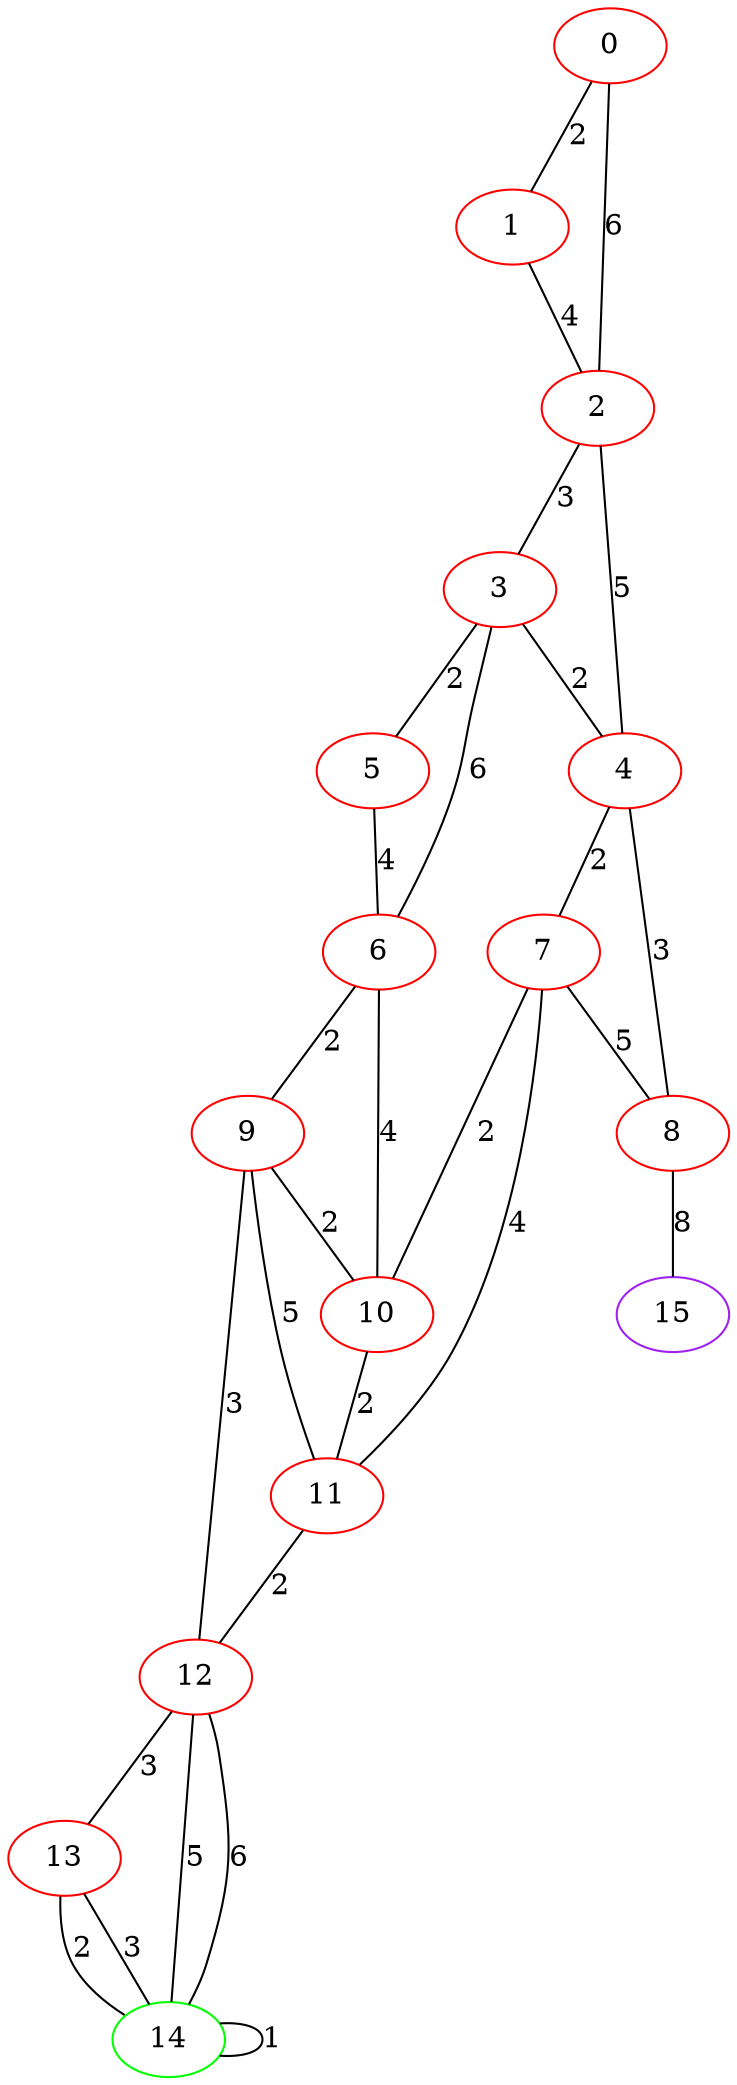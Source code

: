 graph "" {
0 [color=red, weight=1];
1 [color=red, weight=1];
2 [color=red, weight=1];
3 [color=red, weight=1];
4 [color=red, weight=1];
5 [color=red, weight=1];
6 [color=red, weight=1];
7 [color=red, weight=1];
8 [color=red, weight=1];
9 [color=red, weight=1];
10 [color=red, weight=1];
11 [color=red, weight=1];
12 [color=red, weight=1];
13 [color=red, weight=1];
14 [color=green, weight=2];
15 [color=purple, weight=4];
0 -- 1  [key=0, label=2];
0 -- 2  [key=0, label=6];
1 -- 2  [key=0, label=4];
2 -- 3  [key=0, label=3];
2 -- 4  [key=0, label=5];
3 -- 4  [key=0, label=2];
3 -- 5  [key=0, label=2];
3 -- 6  [key=0, label=6];
4 -- 8  [key=0, label=3];
4 -- 7  [key=0, label=2];
5 -- 6  [key=0, label=4];
6 -- 9  [key=0, label=2];
6 -- 10  [key=0, label=4];
7 -- 8  [key=0, label=5];
7 -- 10  [key=0, label=2];
7 -- 11  [key=0, label=4];
8 -- 15  [key=0, label=8];
9 -- 10  [key=0, label=2];
9 -- 11  [key=0, label=5];
9 -- 12  [key=0, label=3];
10 -- 11  [key=0, label=2];
11 -- 12  [key=0, label=2];
12 -- 13  [key=0, label=3];
12 -- 14  [key=0, label=5];
12 -- 14  [key=1, label=6];
13 -- 14  [key=0, label=2];
13 -- 14  [key=1, label=3];
14 -- 14  [key=0, label=1];
}

